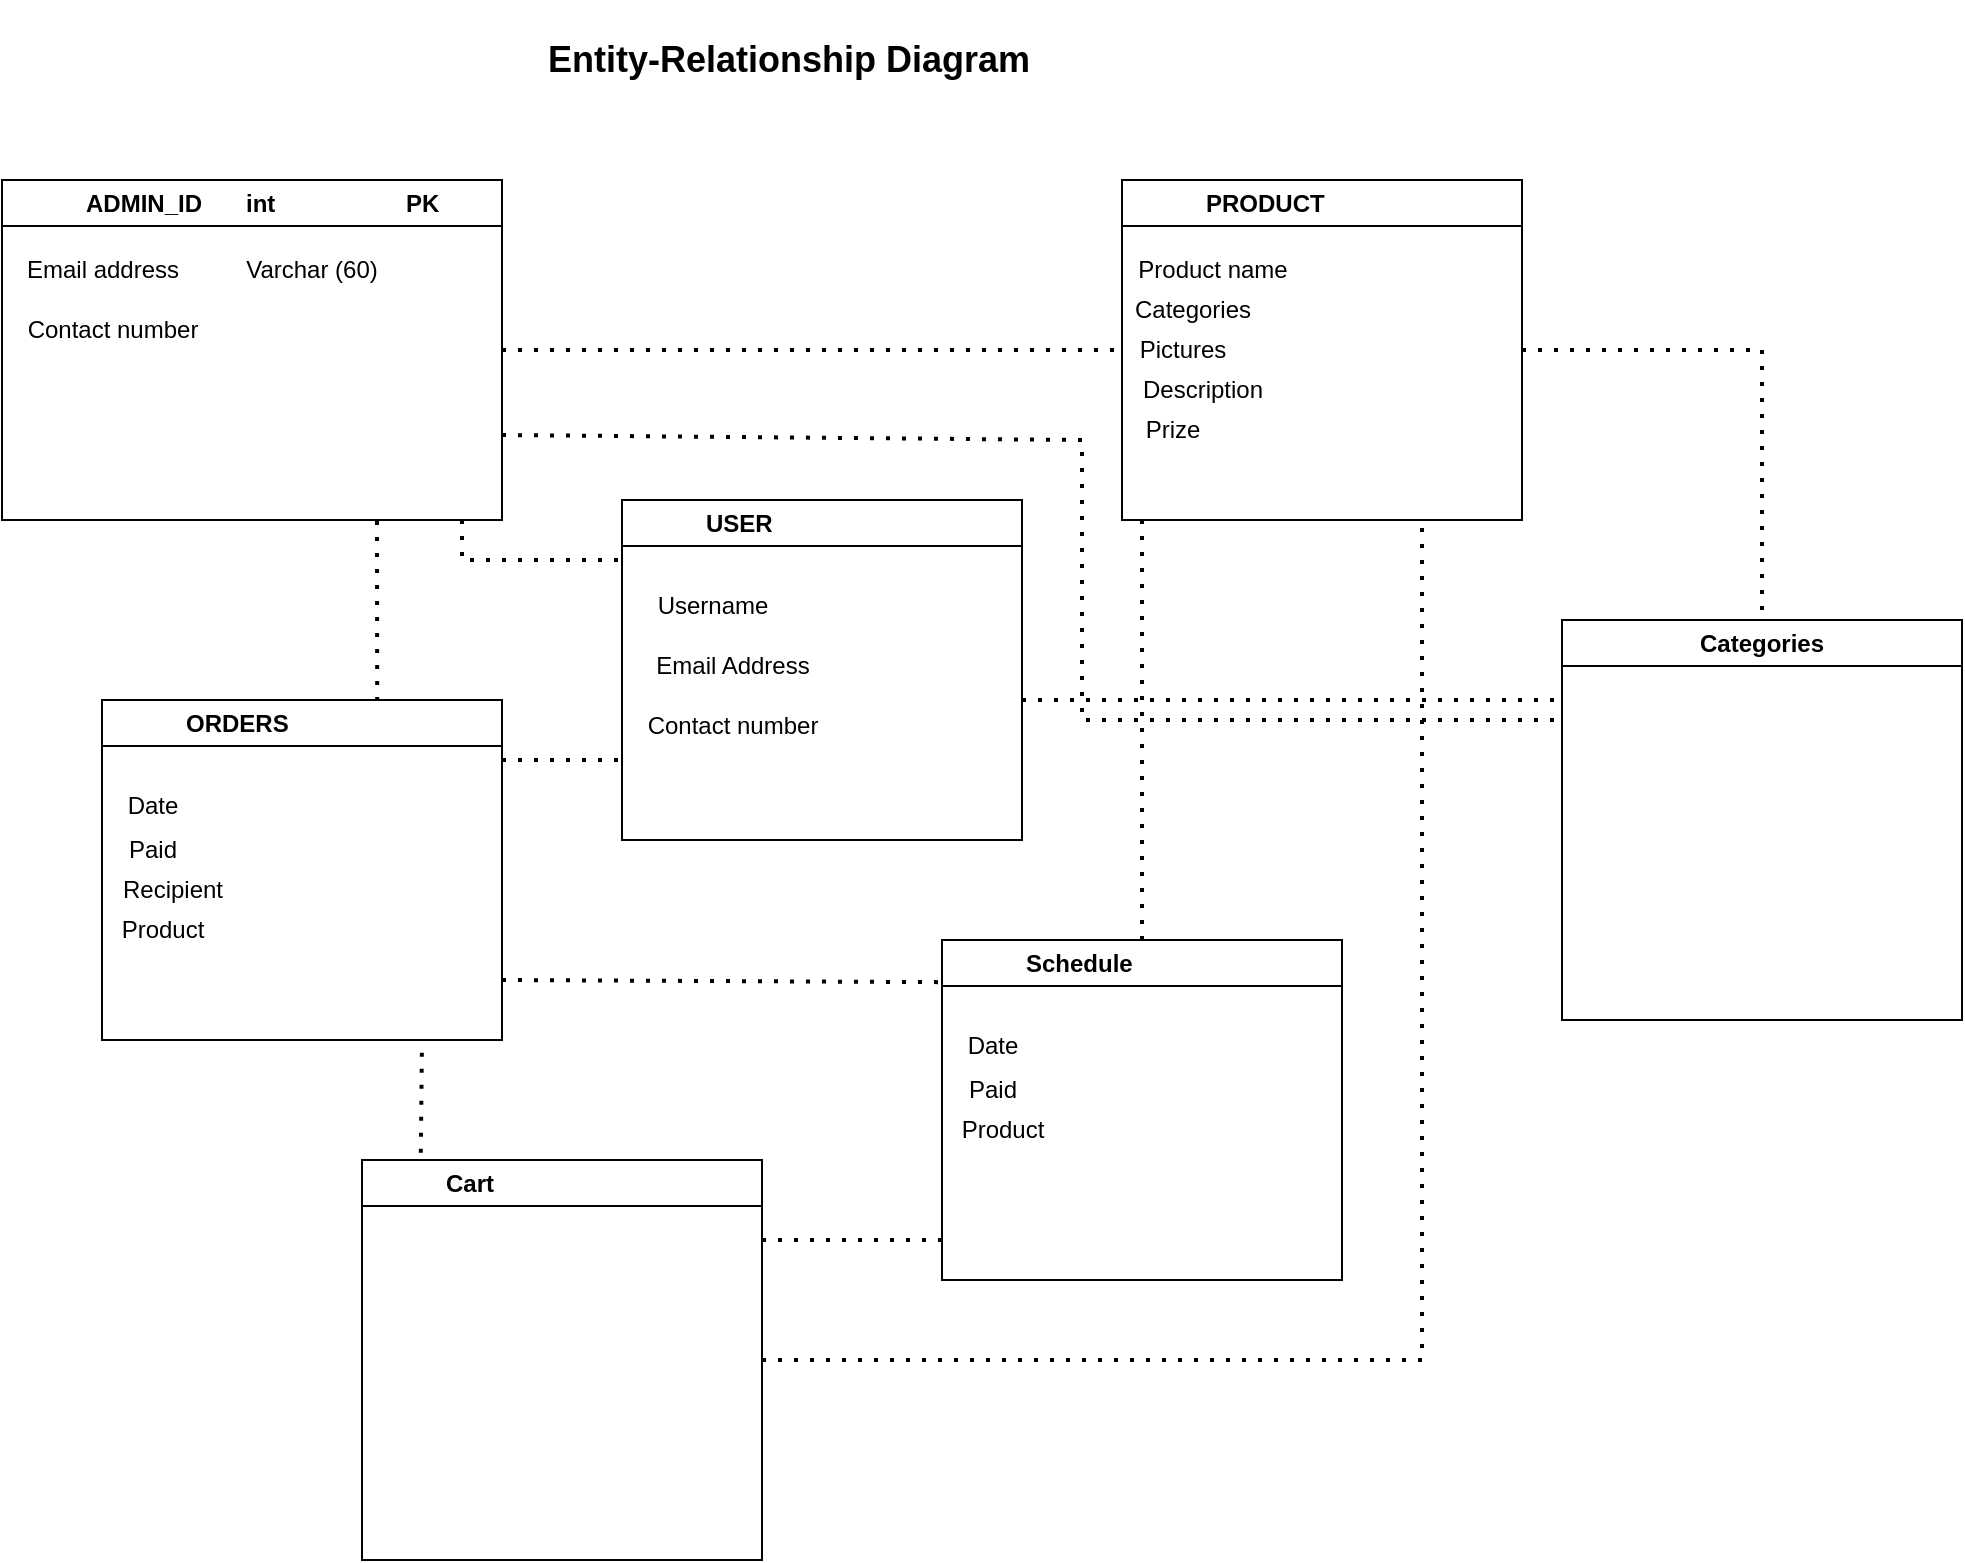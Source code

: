 <mxfile version="23.1.2" type="device">
  <diagram name="Page-1" id="j1wPt6MuPcr5VXLwQlDt">
    <mxGraphModel dx="1775" dy="695" grid="1" gridSize="10" guides="1" tooltips="1" connect="1" arrows="1" fold="1" page="1" pageScale="1" pageWidth="827" pageHeight="1169" math="0" shadow="0">
      <root>
        <mxCell id="0" />
        <mxCell id="1" parent="0" />
        <mxCell id="FCdzSHbUyrmaTLoLxznV-1" value="&lt;blockquote style=&quot;margin: 0 0 0 40px; border: none; padding: 0px;&quot;&gt;USER&lt;/blockquote&gt;" style="swimlane;whiteSpace=wrap;html=1;startSize=23;align=left;" parent="1" vertex="1">
          <mxGeometry x="330" y="300" width="200" height="170" as="geometry" />
        </mxCell>
        <mxCell id="FCdzSHbUyrmaTLoLxznV-18" value="Username" style="text;html=1;align=center;verticalAlign=middle;resizable=0;points=[];autosize=1;strokeColor=none;fillColor=none;" parent="FCdzSHbUyrmaTLoLxznV-1" vertex="1">
          <mxGeometry x="5" y="38" width="80" height="30" as="geometry" />
        </mxCell>
        <mxCell id="FCdzSHbUyrmaTLoLxznV-19" value="Email Address" style="text;html=1;align=center;verticalAlign=middle;resizable=0;points=[];autosize=1;strokeColor=none;fillColor=none;" parent="FCdzSHbUyrmaTLoLxznV-1" vertex="1">
          <mxGeometry x="5" y="68" width="100" height="30" as="geometry" />
        </mxCell>
        <mxCell id="FCdzSHbUyrmaTLoLxznV-20" value="Contact number" style="text;html=1;align=center;verticalAlign=middle;resizable=0;points=[];autosize=1;strokeColor=none;fillColor=none;" parent="FCdzSHbUyrmaTLoLxznV-1" vertex="1">
          <mxGeometry y="98" width="110" height="30" as="geometry" />
        </mxCell>
        <mxCell id="FCdzSHbUyrmaTLoLxznV-2" value="&lt;blockquote style=&quot;margin: 0 0 0 40px; border: none; padding: 0px;&quot;&gt;PRODUCT&lt;/blockquote&gt;" style="swimlane;whiteSpace=wrap;html=1;startSize=23;align=left;" parent="1" vertex="1">
          <mxGeometry x="580" y="140" width="200" height="170" as="geometry" />
        </mxCell>
        <mxCell id="FCdzSHbUyrmaTLoLxznV-11" value="Product name" style="text;html=1;align=center;verticalAlign=middle;resizable=0;points=[];autosize=1;strokeColor=none;fillColor=none;" parent="FCdzSHbUyrmaTLoLxznV-2" vertex="1">
          <mxGeometry x="-5" y="30" width="100" height="30" as="geometry" />
        </mxCell>
        <mxCell id="FCdzSHbUyrmaTLoLxznV-12" value="Categories" style="text;html=1;align=center;verticalAlign=middle;resizable=0;points=[];autosize=1;strokeColor=none;fillColor=none;" parent="FCdzSHbUyrmaTLoLxznV-2" vertex="1">
          <mxGeometry x="-5" y="50" width="80" height="30" as="geometry" />
        </mxCell>
        <mxCell id="FCdzSHbUyrmaTLoLxznV-14" value="Pictures" style="text;html=1;align=center;verticalAlign=middle;resizable=0;points=[];autosize=1;strokeColor=none;fillColor=none;" parent="FCdzSHbUyrmaTLoLxznV-2" vertex="1">
          <mxGeometry x="-5" y="70" width="70" height="30" as="geometry" />
        </mxCell>
        <mxCell id="FCdzSHbUyrmaTLoLxznV-15" value="Description" style="text;html=1;align=center;verticalAlign=middle;resizable=0;points=[];autosize=1;strokeColor=none;fillColor=none;" parent="FCdzSHbUyrmaTLoLxznV-2" vertex="1">
          <mxGeometry y="90" width="80" height="30" as="geometry" />
        </mxCell>
        <mxCell id="FCdzSHbUyrmaTLoLxznV-16" value="Prize" style="text;html=1;align=center;verticalAlign=middle;resizable=0;points=[];autosize=1;strokeColor=none;fillColor=none;" parent="FCdzSHbUyrmaTLoLxznV-2" vertex="1">
          <mxGeometry y="110" width="50" height="30" as="geometry" />
        </mxCell>
        <mxCell id="FCdzSHbUyrmaTLoLxznV-3" value="&lt;blockquote style=&quot;margin: 0 0 0 40px; border: none; padding: 0px;&quot;&gt;ADMIN_ID&lt;span style=&quot;white-space: pre;&quot;&gt;&#x9;&lt;/span&gt;int&amp;nbsp;&lt;span style=&quot;white-space: pre;&quot;&gt;&#x9;&lt;/span&gt;&lt;span style=&quot;white-space: pre;&quot;&gt;&#x9;&lt;/span&gt;&lt;span style=&quot;white-space: pre;&quot;&gt;&#x9;&lt;/span&gt;PK&lt;/blockquote&gt;" style="swimlane;whiteSpace=wrap;html=1;align=left;" parent="1" vertex="1">
          <mxGeometry x="20" y="140" width="250" height="170" as="geometry" />
        </mxCell>
        <mxCell id="FCdzSHbUyrmaTLoLxznV-9" value="Email address" style="text;html=1;align=center;verticalAlign=middle;resizable=0;points=[];autosize=1;strokeColor=none;fillColor=none;" parent="FCdzSHbUyrmaTLoLxznV-3" vertex="1">
          <mxGeometry y="30" width="100" height="30" as="geometry" />
        </mxCell>
        <mxCell id="FCdzSHbUyrmaTLoLxznV-10" value="Contact number" style="text;html=1;align=center;verticalAlign=middle;resizable=0;points=[];autosize=1;strokeColor=none;fillColor=none;" parent="FCdzSHbUyrmaTLoLxznV-3" vertex="1">
          <mxGeometry y="60" width="110" height="30" as="geometry" />
        </mxCell>
        <mxCell id="Zzt55aQKWJAwmCUF_fd1-2" value="Varchar (60)" style="text;html=1;strokeColor=none;fillColor=none;align=center;verticalAlign=middle;whiteSpace=wrap;rounded=0;" parent="FCdzSHbUyrmaTLoLxznV-3" vertex="1">
          <mxGeometry x="120" y="30" width="70" height="30" as="geometry" />
        </mxCell>
        <mxCell id="FCdzSHbUyrmaTLoLxznV-4" value="&lt;blockquote style=&quot;margin: 0 0 0 40px; border: none; padding: 0px;&quot;&gt;ORDERS&lt;/blockquote&gt;" style="swimlane;whiteSpace=wrap;html=1;align=left;" parent="1" vertex="1">
          <mxGeometry x="70" y="400" width="200" height="170" as="geometry" />
        </mxCell>
        <mxCell id="FCdzSHbUyrmaTLoLxznV-21" value="Date" style="text;html=1;align=center;verticalAlign=middle;resizable=0;points=[];autosize=1;strokeColor=none;fillColor=none;" parent="FCdzSHbUyrmaTLoLxznV-4" vertex="1">
          <mxGeometry y="38" width="50" height="30" as="geometry" />
        </mxCell>
        <mxCell id="FCdzSHbUyrmaTLoLxznV-22" value="Paid" style="text;html=1;align=center;verticalAlign=middle;resizable=0;points=[];autosize=1;strokeColor=none;fillColor=none;" parent="FCdzSHbUyrmaTLoLxznV-4" vertex="1">
          <mxGeometry y="60" width="50" height="30" as="geometry" />
        </mxCell>
        <mxCell id="FCdzSHbUyrmaTLoLxznV-23" value="Recipient" style="text;html=1;align=center;verticalAlign=middle;resizable=0;points=[];autosize=1;strokeColor=none;fillColor=none;" parent="FCdzSHbUyrmaTLoLxznV-4" vertex="1">
          <mxGeometry y="80" width="70" height="30" as="geometry" />
        </mxCell>
        <mxCell id="FCdzSHbUyrmaTLoLxznV-25" value="Product" style="text;html=1;align=center;verticalAlign=middle;resizable=0;points=[];autosize=1;strokeColor=none;fillColor=none;" parent="FCdzSHbUyrmaTLoLxznV-4" vertex="1">
          <mxGeometry y="100" width="60" height="30" as="geometry" />
        </mxCell>
        <mxCell id="FCdzSHbUyrmaTLoLxznV-30" value="&lt;font style=&quot;font-size: 18px;&quot;&gt;&lt;b&gt;Entity-Relationship Diagram&lt;/b&gt;&lt;/font&gt;" style="text;html=1;strokeColor=none;fillColor=none;align=center;verticalAlign=middle;whiteSpace=wrap;rounded=0;" parent="1" vertex="1">
          <mxGeometry x="291" y="50" width="245" height="60" as="geometry" />
        </mxCell>
        <mxCell id="Zzt55aQKWJAwmCUF_fd1-1" value="" style="endArrow=none;dashed=1;html=1;dashPattern=1 3;strokeWidth=2;rounded=0;" parent="1" source="FCdzSHbUyrmaTLoLxznV-3" target="FCdzSHbUyrmaTLoLxznV-2" edge="1">
          <mxGeometry width="50" height="50" relative="1" as="geometry">
            <mxPoint x="330" y="240" as="sourcePoint" />
            <mxPoint x="410" y="310" as="targetPoint" />
          </mxGeometry>
        </mxCell>
        <mxCell id="j8WJIi1jsStvgUqkmTzA-2" value="&lt;blockquote style=&quot;margin: 0 0 0 40px; border: none; padding: 0px;&quot;&gt;Schedule&lt;/blockquote&gt;" style="swimlane;whiteSpace=wrap;html=1;align=left;" vertex="1" parent="1">
          <mxGeometry x="490" y="520" width="200" height="170" as="geometry" />
        </mxCell>
        <mxCell id="j8WJIi1jsStvgUqkmTzA-3" value="Date" style="text;html=1;align=center;verticalAlign=middle;resizable=0;points=[];autosize=1;strokeColor=none;fillColor=none;" vertex="1" parent="j8WJIi1jsStvgUqkmTzA-2">
          <mxGeometry y="38" width="50" height="30" as="geometry" />
        </mxCell>
        <mxCell id="j8WJIi1jsStvgUqkmTzA-4" value="Paid" style="text;html=1;align=center;verticalAlign=middle;resizable=0;points=[];autosize=1;strokeColor=none;fillColor=none;" vertex="1" parent="j8WJIi1jsStvgUqkmTzA-2">
          <mxGeometry y="60" width="50" height="30" as="geometry" />
        </mxCell>
        <mxCell id="j8WJIi1jsStvgUqkmTzA-6" value="Product" style="text;html=1;align=center;verticalAlign=middle;resizable=0;points=[];autosize=1;strokeColor=none;fillColor=none;" vertex="1" parent="j8WJIi1jsStvgUqkmTzA-2">
          <mxGeometry y="80" width="60" height="30" as="geometry" />
        </mxCell>
        <mxCell id="j8WJIi1jsStvgUqkmTzA-7" value="" style="endArrow=none;dashed=1;html=1;dashPattern=1 3;strokeWidth=2;rounded=0;" edge="1" parent="1" source="j8WJIi1jsStvgUqkmTzA-2">
          <mxGeometry width="50" height="50" relative="1" as="geometry">
            <mxPoint x="390" y="470" as="sourcePoint" />
            <mxPoint x="590" y="310" as="targetPoint" />
          </mxGeometry>
        </mxCell>
        <mxCell id="j8WJIi1jsStvgUqkmTzA-10" value="&lt;blockquote style=&quot;margin: 0 0 0 40px; border: none; padding: 0px;&quot;&gt;Cart&amp;nbsp;&lt;/blockquote&gt;" style="swimlane;whiteSpace=wrap;html=1;align=left;" vertex="1" parent="1">
          <mxGeometry x="200" y="630" width="200" height="200" as="geometry" />
        </mxCell>
        <mxCell id="j8WJIi1jsStvgUqkmTzA-12" value="" style="endArrow=none;dashed=1;html=1;dashPattern=1 3;strokeWidth=2;rounded=0;entryX=0.75;entryY=1;entryDx=0;entryDy=0;" edge="1" parent="1" source="j8WJIi1jsStvgUqkmTzA-10" target="FCdzSHbUyrmaTLoLxznV-2">
          <mxGeometry width="50" height="50" relative="1" as="geometry">
            <mxPoint x="460" y="680" as="sourcePoint" />
            <mxPoint x="740" y="730" as="targetPoint" />
            <Array as="points">
              <mxPoint x="730" y="730" />
            </Array>
          </mxGeometry>
        </mxCell>
        <mxCell id="j8WJIi1jsStvgUqkmTzA-13" value="Categories" style="swimlane;whiteSpace=wrap;html=1;" vertex="1" parent="1">
          <mxGeometry x="800" y="360" width="200" height="200" as="geometry" />
        </mxCell>
        <mxCell id="j8WJIi1jsStvgUqkmTzA-14" value="" style="endArrow=none;dashed=1;html=1;dashPattern=1 3;strokeWidth=2;rounded=0;" edge="1" parent="1" source="FCdzSHbUyrmaTLoLxznV-2" target="j8WJIi1jsStvgUqkmTzA-13">
          <mxGeometry width="50" height="50" relative="1" as="geometry">
            <mxPoint x="860" y="340" as="sourcePoint" />
            <mxPoint x="910" y="290" as="targetPoint" />
            <Array as="points">
              <mxPoint x="900" y="225" />
            </Array>
          </mxGeometry>
        </mxCell>
        <mxCell id="j8WJIi1jsStvgUqkmTzA-17" value="" style="endArrow=none;dashed=1;html=1;dashPattern=1 3;strokeWidth=2;rounded=0;" edge="1" parent="1">
          <mxGeometry width="50" height="50" relative="1" as="geometry">
            <mxPoint x="530" y="400" as="sourcePoint" />
            <mxPoint x="800" y="400" as="targetPoint" />
          </mxGeometry>
        </mxCell>
        <mxCell id="j8WJIi1jsStvgUqkmTzA-18" value="" style="endArrow=none;dashed=1;html=1;dashPattern=1 3;strokeWidth=2;rounded=0;entryX=0.75;entryY=1;entryDx=0;entryDy=0;exitX=0.688;exitY=0.003;exitDx=0;exitDy=0;exitPerimeter=0;" edge="1" parent="1" source="FCdzSHbUyrmaTLoLxznV-4" target="FCdzSHbUyrmaTLoLxznV-3">
          <mxGeometry width="50" height="50" relative="1" as="geometry">
            <mxPoint x="440" y="560" as="sourcePoint" />
            <mxPoint x="490" y="510" as="targetPoint" />
          </mxGeometry>
        </mxCell>
        <mxCell id="j8WJIi1jsStvgUqkmTzA-19" value="" style="endArrow=none;dashed=1;html=1;dashPattern=1 3;strokeWidth=2;rounded=0;" edge="1" parent="1">
          <mxGeometry width="50" height="50" relative="1" as="geometry">
            <mxPoint x="270" y="430" as="sourcePoint" />
            <mxPoint x="330" y="430" as="targetPoint" />
          </mxGeometry>
        </mxCell>
        <mxCell id="j8WJIi1jsStvgUqkmTzA-20" value="" style="endArrow=none;dashed=1;html=1;dashPattern=1 3;strokeWidth=2;rounded=0;exitX=0.147;exitY=-0.018;exitDx=0;exitDy=0;exitPerimeter=0;" edge="1" parent="1" source="j8WJIi1jsStvgUqkmTzA-10">
          <mxGeometry width="50" height="50" relative="1" as="geometry">
            <mxPoint x="190" y="635" as="sourcePoint" />
            <mxPoint x="230" y="570" as="targetPoint" />
          </mxGeometry>
        </mxCell>
        <mxCell id="j8WJIi1jsStvgUqkmTzA-21" value="" style="endArrow=none;dashed=1;html=1;dashPattern=1 3;strokeWidth=2;rounded=0;entryX=-0.002;entryY=0.124;entryDx=0;entryDy=0;entryPerimeter=0;" edge="1" parent="1" target="j8WJIi1jsStvgUqkmTzA-2">
          <mxGeometry width="50" height="50" relative="1" as="geometry">
            <mxPoint x="270" y="540" as="sourcePoint" />
            <mxPoint x="360" y="500" as="targetPoint" />
          </mxGeometry>
        </mxCell>
        <mxCell id="j8WJIi1jsStvgUqkmTzA-22" value="" style="endArrow=none;dashed=1;html=1;dashPattern=1 3;strokeWidth=2;rounded=0;exitX=1;exitY=0.75;exitDx=0;exitDy=0;entryX=0;entryY=0.25;entryDx=0;entryDy=0;" edge="1" parent="1" source="FCdzSHbUyrmaTLoLxznV-3" target="j8WJIi1jsStvgUqkmTzA-13">
          <mxGeometry width="50" height="50" relative="1" as="geometry">
            <mxPoint x="720" y="360" as="sourcePoint" />
            <mxPoint x="770" y="310" as="targetPoint" />
            <Array as="points">
              <mxPoint x="560" y="270" />
              <mxPoint x="560" y="410" />
            </Array>
          </mxGeometry>
        </mxCell>
        <mxCell id="j8WJIi1jsStvgUqkmTzA-23" value="" style="endArrow=none;dashed=1;html=1;dashPattern=1 3;strokeWidth=2;rounded=0;" edge="1" parent="1">
          <mxGeometry width="50" height="50" relative="1" as="geometry">
            <mxPoint x="250" y="310" as="sourcePoint" />
            <mxPoint x="330" y="330" as="targetPoint" />
            <Array as="points">
              <mxPoint x="250" y="330" />
            </Array>
          </mxGeometry>
        </mxCell>
        <mxCell id="j8WJIi1jsStvgUqkmTzA-24" value="" style="endArrow=none;dashed=1;html=1;dashPattern=1 3;strokeWidth=2;rounded=0;" edge="1" parent="1">
          <mxGeometry width="50" height="50" relative="1" as="geometry">
            <mxPoint x="400" y="670" as="sourcePoint" />
            <mxPoint x="490" y="670" as="targetPoint" />
          </mxGeometry>
        </mxCell>
      </root>
    </mxGraphModel>
  </diagram>
</mxfile>
